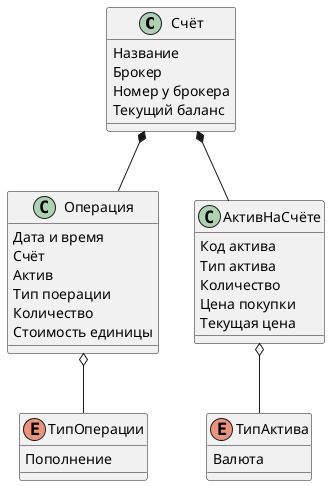 @startuml
'https://plantuml.com/class-diagram

class Счёт {
    Название
    Брокер
    Номер у брокера
    Текущий баланс
}

class Операция {
    Дата и время
    Счёт
    Актив
    Тип поерации
    Количество
    Стоимость единицы
}
class АктивНаСчёте {
    Код актива
    Тип актива
    Количество
    Цена покупки
    Текущая цена
}

enum ТипОперации {
Пополнение
}
enum ТипАктива {
Валюта
}

Счёт *-- Операция
Счёт *-- АктивНаСчёте
Операция o-- ТипОперации
АктивНаСчёте o-- ТипАктива

@enduml